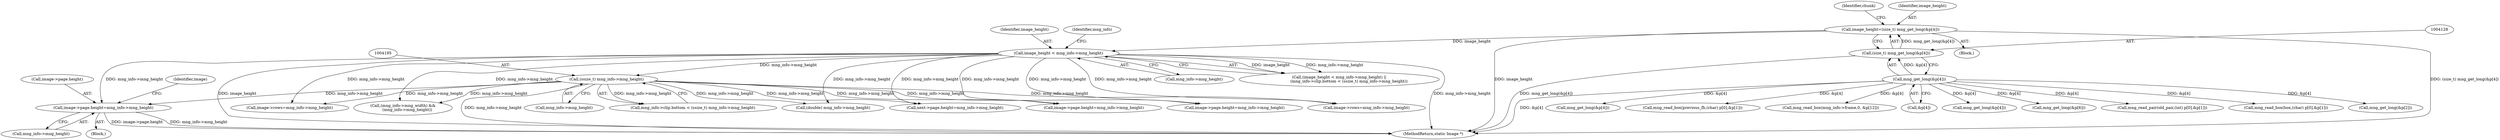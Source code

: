 digraph "0_ImageMagick_9eedb5660f1704cde8e8cd784c5c2a09dd2fd60f_0@pointer" {
"1004280" [label="(Call,image->page.height=mng_info->mng_height)"];
"1004183" [label="(Call,image_height < mng_info->mng_height)"];
"1004125" [label="(Call,image_height=(size_t) mng_get_long(&p[4]))"];
"1004127" [label="(Call,(size_t) mng_get_long(&p[4]))"];
"1004129" [label="(Call,mng_get_long(&p[4]))"];
"1004194" [label="(Call,(ssize_t) mng_info->mng_height)"];
"1004194" [label="(Call,(ssize_t) mng_info->mng_height)"];
"1007374" [label="(MethodReturn,static Image *)"];
"1004188" [label="(Call,mng_info->clip.bottom < (ssize_t) mng_info->mng_height)"];
"1004327" [label="(Call,(double) mng_info->mng_height)"];
"1004183" [label="(Call,image_height < mng_info->mng_height)"];
"1004191" [label="(Identifier,mng_info)"];
"1004286" [label="(Call,mng_info->mng_height)"];
"1000424" [label="(Block,)"];
"1001841" [label="(Call,mng_get_long(&p[4]))"];
"1007202" [label="(Call,next->page.height=mng_info->mng_height)"];
"1004280" [label="(Call,image->page.height=mng_info->mng_height)"];
"1004292" [label="(Identifier,image)"];
"1004608" [label="(Call,image->page.height=mng_info->mng_height)"];
"1006760" [label="(Call,image->rows=mng_info->mng_height)"];
"1004129" [label="(Call,mng_get_long(&p[4]))"];
"1004125" [label="(Call,image_height=(size_t) mng_get_long(&p[4]))"];
"1006699" [label="(Call,(mng_info->mng_width) &&\n       (mng_info->mng_height))"];
"1001050" [label="(Call,mng_get_long(&p[6]))"];
"1002932" [label="(Call,mng_read_pair(old_pair,(int) p[0],&p[1]))"];
"1004184" [label="(Identifier,image_height)"];
"1002663" [label="(Call,mng_read_box(box,(char) p[0],&p[1]))"];
"1004185" [label="(Call,mng_info->mng_height)"];
"1006776" [label="(Call,image->page.height=mng_info->mng_height)"];
"1004135" [label="(Identifier,chunk)"];
"1004127" [label="(Call,(size_t) mng_get_long(&p[4]))"];
"1004264" [label="(Call,image->rows=mng_info->mng_height)"];
"1004199" [label="(Block,)"];
"1004182" [label="(Call,(image_height < mng_info->mng_height) ||\n                (mng_info->clip.bottom < (ssize_t) mng_info->mng_height))"];
"1001041" [label="(Call,mng_get_long(&p[2]))"];
"1003760" [label="(Call,mng_get_long(&p[4]))"];
"1004281" [label="(Call,image->page.height)"];
"1002282" [label="(Call,mng_read_box(previous_fb,(char) p[0],&p[1]))"];
"1004126" [label="(Identifier,image_height)"];
"1001337" [label="(Call,mng_read_box(mng_info->frame,0, &p[12]))"];
"1004130" [label="(Call,&p[4])"];
"1004196" [label="(Call,mng_info->mng_height)"];
"1004280" -> "1004199"  [label="AST: "];
"1004280" -> "1004286"  [label="CFG: "];
"1004281" -> "1004280"  [label="AST: "];
"1004286" -> "1004280"  [label="AST: "];
"1004292" -> "1004280"  [label="CFG: "];
"1004280" -> "1007374"  [label="DDG: mng_info->mng_height"];
"1004280" -> "1007374"  [label="DDG: image->page.height"];
"1004183" -> "1004280"  [label="DDG: mng_info->mng_height"];
"1004194" -> "1004280"  [label="DDG: mng_info->mng_height"];
"1004183" -> "1004182"  [label="AST: "];
"1004183" -> "1004185"  [label="CFG: "];
"1004184" -> "1004183"  [label="AST: "];
"1004185" -> "1004183"  [label="AST: "];
"1004191" -> "1004183"  [label="CFG: "];
"1004182" -> "1004183"  [label="CFG: "];
"1004183" -> "1007374"  [label="DDG: mng_info->mng_height"];
"1004183" -> "1007374"  [label="DDG: image_height"];
"1004183" -> "1004182"  [label="DDG: image_height"];
"1004183" -> "1004182"  [label="DDG: mng_info->mng_height"];
"1004125" -> "1004183"  [label="DDG: image_height"];
"1004183" -> "1004194"  [label="DDG: mng_info->mng_height"];
"1004183" -> "1004264"  [label="DDG: mng_info->mng_height"];
"1004183" -> "1004327"  [label="DDG: mng_info->mng_height"];
"1004183" -> "1004608"  [label="DDG: mng_info->mng_height"];
"1004183" -> "1006699"  [label="DDG: mng_info->mng_height"];
"1004183" -> "1006760"  [label="DDG: mng_info->mng_height"];
"1004183" -> "1006776"  [label="DDG: mng_info->mng_height"];
"1004183" -> "1007202"  [label="DDG: mng_info->mng_height"];
"1004125" -> "1000424"  [label="AST: "];
"1004125" -> "1004127"  [label="CFG: "];
"1004126" -> "1004125"  [label="AST: "];
"1004127" -> "1004125"  [label="AST: "];
"1004135" -> "1004125"  [label="CFG: "];
"1004125" -> "1007374"  [label="DDG: image_height"];
"1004125" -> "1007374"  [label="DDG: (size_t) mng_get_long(&p[4])"];
"1004127" -> "1004125"  [label="DDG: mng_get_long(&p[4])"];
"1004127" -> "1004129"  [label="CFG: "];
"1004128" -> "1004127"  [label="AST: "];
"1004129" -> "1004127"  [label="AST: "];
"1004127" -> "1007374"  [label="DDG: mng_get_long(&p[4])"];
"1004129" -> "1004127"  [label="DDG: &p[4]"];
"1004129" -> "1004130"  [label="CFG: "];
"1004130" -> "1004129"  [label="AST: "];
"1004129" -> "1007374"  [label="DDG: &p[4]"];
"1004129" -> "1001041"  [label="DDG: &p[4]"];
"1004129" -> "1001050"  [label="DDG: &p[4]"];
"1004129" -> "1001337"  [label="DDG: &p[4]"];
"1004129" -> "1001841"  [label="DDG: &p[4]"];
"1004129" -> "1002282"  [label="DDG: &p[4]"];
"1004129" -> "1002663"  [label="DDG: &p[4]"];
"1004129" -> "1002932"  [label="DDG: &p[4]"];
"1004129" -> "1003760"  [label="DDG: &p[4]"];
"1004194" -> "1004188"  [label="AST: "];
"1004194" -> "1004196"  [label="CFG: "];
"1004195" -> "1004194"  [label="AST: "];
"1004196" -> "1004194"  [label="AST: "];
"1004188" -> "1004194"  [label="CFG: "];
"1004194" -> "1007374"  [label="DDG: mng_info->mng_height"];
"1004194" -> "1004188"  [label="DDG: mng_info->mng_height"];
"1004194" -> "1004264"  [label="DDG: mng_info->mng_height"];
"1004194" -> "1004327"  [label="DDG: mng_info->mng_height"];
"1004194" -> "1004608"  [label="DDG: mng_info->mng_height"];
"1004194" -> "1006699"  [label="DDG: mng_info->mng_height"];
"1004194" -> "1006760"  [label="DDG: mng_info->mng_height"];
"1004194" -> "1006776"  [label="DDG: mng_info->mng_height"];
"1004194" -> "1007202"  [label="DDG: mng_info->mng_height"];
}
